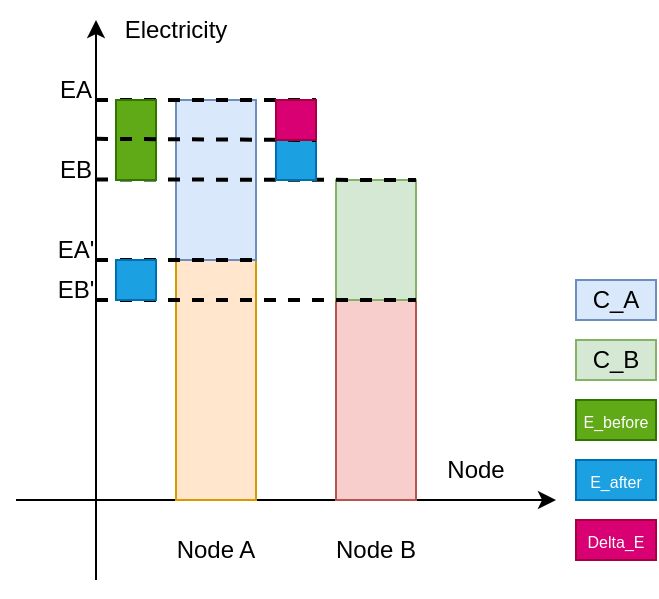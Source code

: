 <mxfile version="26.0.4">
  <diagram name="第 1 页" id="K_ujOce6YgRzscvH7Ixh">
    <mxGraphModel dx="814" dy="517" grid="1" gridSize="10" guides="1" tooltips="1" connect="1" arrows="1" fold="1" page="1" pageScale="1" pageWidth="827" pageHeight="1169" math="0" shadow="0">
      <root>
        <mxCell id="0" />
        <mxCell id="1" parent="0" />
        <mxCell id="5Znp6-VfiqZfGMEcxWtN-8" value="" style="endArrow=classic;html=1;rounded=0;" edge="1" parent="1">
          <mxGeometry width="50" height="50" relative="1" as="geometry">
            <mxPoint x="160" y="350" as="sourcePoint" />
            <mxPoint x="430" y="350" as="targetPoint" />
          </mxGeometry>
        </mxCell>
        <mxCell id="5Znp6-VfiqZfGMEcxWtN-9" value="" style="endArrow=classic;html=1;rounded=0;" edge="1" parent="1">
          <mxGeometry width="50" height="50" relative="1" as="geometry">
            <mxPoint x="200" y="390" as="sourcePoint" />
            <mxPoint x="200" y="110" as="targetPoint" />
          </mxGeometry>
        </mxCell>
        <mxCell id="5Znp6-VfiqZfGMEcxWtN-15" value="" style="rounded=0;whiteSpace=wrap;html=1;direction=south;fillColor=#ffe6cc;strokeColor=#d79b00;" vertex="1" parent="1">
          <mxGeometry x="240" y="230" width="40" height="120" as="geometry" />
        </mxCell>
        <mxCell id="5Znp6-VfiqZfGMEcxWtN-16" value="" style="rounded=0;whiteSpace=wrap;html=1;direction=south;fillColor=#f8cecc;strokeColor=#b85450;" vertex="1" parent="1">
          <mxGeometry x="320" y="250" width="40" height="100" as="geometry" />
        </mxCell>
        <mxCell id="5Znp6-VfiqZfGMEcxWtN-17" value="" style="rounded=0;whiteSpace=wrap;html=1;direction=south;fillColor=#dae8fc;strokeColor=#6c8ebf;" vertex="1" parent="1">
          <mxGeometry x="240" y="150" width="40" height="80" as="geometry" />
        </mxCell>
        <mxCell id="5Znp6-VfiqZfGMEcxWtN-18" value="" style="rounded=0;whiteSpace=wrap;html=1;direction=south;fillColor=#d5e8d4;strokeColor=#82b366;" vertex="1" parent="1">
          <mxGeometry x="320" y="190" width="40" height="60" as="geometry" />
        </mxCell>
        <mxCell id="5Znp6-VfiqZfGMEcxWtN-19" value="" style="endArrow=none;dashed=1;html=1;strokeWidth=2;rounded=0;entryX=0;entryY=0;entryDx=0;entryDy=0;" edge="1" parent="1" target="5Znp6-VfiqZfGMEcxWtN-35">
          <mxGeometry width="50" height="50" relative="1" as="geometry">
            <mxPoint x="200" y="150" as="sourcePoint" />
            <mxPoint x="250" y="100" as="targetPoint" />
            <Array as="points">
              <mxPoint x="240" y="150" />
            </Array>
          </mxGeometry>
        </mxCell>
        <mxCell id="5Znp6-VfiqZfGMEcxWtN-20" value="" style="endArrow=none;dashed=1;html=1;strokeWidth=2;rounded=0;entryX=0;entryY=0;entryDx=0;entryDy=0;" edge="1" parent="1" target="5Znp6-VfiqZfGMEcxWtN-18">
          <mxGeometry width="50" height="50" relative="1" as="geometry">
            <mxPoint x="200" y="189.71" as="sourcePoint" />
            <mxPoint x="280" y="189.71" as="targetPoint" />
          </mxGeometry>
        </mxCell>
        <mxCell id="5Znp6-VfiqZfGMEcxWtN-21" value="EA" style="text;html=1;align=center;verticalAlign=middle;whiteSpace=wrap;rounded=0;" vertex="1" parent="1">
          <mxGeometry x="160" y="130" width="60" height="30" as="geometry" />
        </mxCell>
        <mxCell id="5Znp6-VfiqZfGMEcxWtN-22" value="EB" style="text;html=1;align=center;verticalAlign=middle;whiteSpace=wrap;rounded=0;" vertex="1" parent="1">
          <mxGeometry x="160" y="170" width="60" height="30" as="geometry" />
        </mxCell>
        <mxCell id="5Znp6-VfiqZfGMEcxWtN-23" value="C_A" style="rounded=0;whiteSpace=wrap;html=1;direction=south;fillColor=#dae8fc;strokeColor=#6c8ebf;" vertex="1" parent="1">
          <mxGeometry x="440" y="240" width="40" height="20" as="geometry" />
        </mxCell>
        <mxCell id="5Znp6-VfiqZfGMEcxWtN-24" value="C_B" style="rounded=0;whiteSpace=wrap;html=1;direction=south;fillColor=#d5e8d4;strokeColor=#82b366;" vertex="1" parent="1">
          <mxGeometry x="440" y="270" width="40" height="20" as="geometry" />
        </mxCell>
        <mxCell id="5Znp6-VfiqZfGMEcxWtN-25" value="" style="rounded=0;whiteSpace=wrap;html=1;direction=south;fillColor=#60a917;strokeColor=#2D7600;fontColor=#ffffff;" vertex="1" parent="1">
          <mxGeometry x="210" y="150" width="20" height="40" as="geometry" />
        </mxCell>
        <mxCell id="5Znp6-VfiqZfGMEcxWtN-26" value="" style="endArrow=none;dashed=1;html=1;strokeWidth=2;rounded=0;entryX=0;entryY=0;entryDx=0;entryDy=0;" edge="1" parent="1">
          <mxGeometry width="50" height="50" relative="1" as="geometry">
            <mxPoint x="200" y="230" as="sourcePoint" />
            <mxPoint x="280" y="230" as="targetPoint" />
            <Array as="points">
              <mxPoint x="240" y="230" />
            </Array>
          </mxGeometry>
        </mxCell>
        <mxCell id="5Znp6-VfiqZfGMEcxWtN-27" value="" style="endArrow=none;dashed=1;html=1;strokeWidth=2;rounded=0;entryX=0;entryY=0;entryDx=0;entryDy=0;" edge="1" parent="1" target="5Znp6-VfiqZfGMEcxWtN-16">
          <mxGeometry width="50" height="50" relative="1" as="geometry">
            <mxPoint x="200" y="250" as="sourcePoint" />
            <mxPoint x="320" y="250.29" as="targetPoint" />
          </mxGeometry>
        </mxCell>
        <mxCell id="5Znp6-VfiqZfGMEcxWtN-28" value="" style="rounded=0;whiteSpace=wrap;html=1;direction=south;fillColor=#1ba1e2;strokeColor=#006EAF;fontColor=#ffffff;" vertex="1" parent="1">
          <mxGeometry x="210" y="230" width="20" height="20" as="geometry" />
        </mxCell>
        <mxCell id="5Znp6-VfiqZfGMEcxWtN-29" value="&lt;font style=&quot;font-size: 8px;&quot;&gt;E_before&lt;/font&gt;" style="rounded=0;whiteSpace=wrap;html=1;direction=south;fillColor=#60a917;strokeColor=#2D7600;fontColor=#ffffff;" vertex="1" parent="1">
          <mxGeometry x="440" y="300" width="40" height="20" as="geometry" />
        </mxCell>
        <mxCell id="5Znp6-VfiqZfGMEcxWtN-30" value="&lt;font style=&quot;font-size: 8px;&quot;&gt;E_after&lt;/font&gt;" style="rounded=0;whiteSpace=wrap;html=1;direction=south;fillColor=#1ba1e2;strokeColor=#006EAF;fontColor=#ffffff;" vertex="1" parent="1">
          <mxGeometry x="440" y="330" width="40" height="20" as="geometry" />
        </mxCell>
        <mxCell id="5Znp6-VfiqZfGMEcxWtN-31" value="Node A" style="text;html=1;align=center;verticalAlign=middle;whiteSpace=wrap;rounded=0;" vertex="1" parent="1">
          <mxGeometry x="230" y="360" width="60" height="30" as="geometry" />
        </mxCell>
        <mxCell id="5Znp6-VfiqZfGMEcxWtN-32" value="Node B" style="text;html=1;align=center;verticalAlign=middle;whiteSpace=wrap;rounded=0;" vertex="1" parent="1">
          <mxGeometry x="310" y="360" width="60" height="30" as="geometry" />
        </mxCell>
        <mxCell id="5Znp6-VfiqZfGMEcxWtN-33" value="" style="rounded=0;whiteSpace=wrap;html=1;direction=south;fillColor=#1ba1e2;strokeColor=#006EAF;fontColor=#ffffff;" vertex="1" parent="1">
          <mxGeometry x="290" y="170" width="20" height="20" as="geometry" />
        </mxCell>
        <mxCell id="5Znp6-VfiqZfGMEcxWtN-34" value="" style="endArrow=none;dashed=1;html=1;strokeWidth=2;rounded=0;entryX=0;entryY=0;entryDx=0;entryDy=0;" edge="1" parent="1" target="5Znp6-VfiqZfGMEcxWtN-33">
          <mxGeometry width="50" height="50" relative="1" as="geometry">
            <mxPoint x="200" y="169.43" as="sourcePoint" />
            <mxPoint x="290" y="170" as="targetPoint" />
          </mxGeometry>
        </mxCell>
        <mxCell id="5Znp6-VfiqZfGMEcxWtN-35" value="" style="rounded=0;whiteSpace=wrap;html=1;direction=south;fillColor=#d80073;strokeColor=#A50040;fontColor=#ffffff;" vertex="1" parent="1">
          <mxGeometry x="290" y="150" width="20" height="20" as="geometry" />
        </mxCell>
        <mxCell id="5Znp6-VfiqZfGMEcxWtN-36" value="&lt;span style=&quot;font-size: 8px;&quot;&gt;Delta_E&lt;/span&gt;" style="rounded=0;whiteSpace=wrap;html=1;direction=south;fillColor=#d80073;strokeColor=#A50040;fontColor=#ffffff;" vertex="1" parent="1">
          <mxGeometry x="440" y="360" width="40" height="20" as="geometry" />
        </mxCell>
        <mxCell id="5Znp6-VfiqZfGMEcxWtN-37" value="EA&#39;" style="text;html=1;align=center;verticalAlign=middle;whiteSpace=wrap;rounded=0;" vertex="1" parent="1">
          <mxGeometry x="160" y="210" width="60" height="30" as="geometry" />
        </mxCell>
        <mxCell id="5Znp6-VfiqZfGMEcxWtN-38" value="EB&#39;" style="text;html=1;align=center;verticalAlign=middle;whiteSpace=wrap;rounded=0;" vertex="1" parent="1">
          <mxGeometry x="160" y="230" width="60" height="30" as="geometry" />
        </mxCell>
        <mxCell id="5Znp6-VfiqZfGMEcxWtN-39" value="Electricity" style="text;html=1;align=center;verticalAlign=middle;whiteSpace=wrap;rounded=0;" vertex="1" parent="1">
          <mxGeometry x="210" y="100" width="60" height="30" as="geometry" />
        </mxCell>
        <mxCell id="5Znp6-VfiqZfGMEcxWtN-40" value="Node" style="text;html=1;align=center;verticalAlign=middle;whiteSpace=wrap;rounded=0;" vertex="1" parent="1">
          <mxGeometry x="360" y="320" width="60" height="30" as="geometry" />
        </mxCell>
      </root>
    </mxGraphModel>
  </diagram>
</mxfile>
